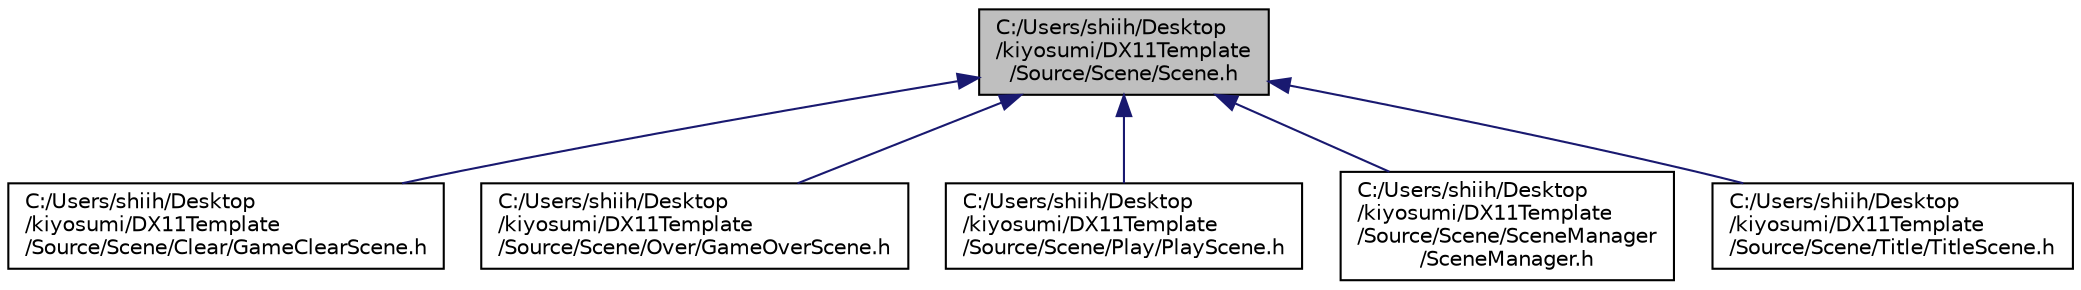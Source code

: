 digraph "C:/Users/shiih/Desktop/kiyosumi/DX11Template/Source/Scene/Scene.h"
{
 // LATEX_PDF_SIZE
  edge [fontname="Helvetica",fontsize="10",labelfontname="Helvetica",labelfontsize="10"];
  node [fontname="Helvetica",fontsize="10",shape=record];
  Node1 [label="C:/Users/shiih/Desktop\l/kiyosumi/DX11Template\l/Source/Scene/Scene.h",height=0.2,width=0.4,color="black", fillcolor="grey75", style="filled", fontcolor="black",tooltip="シーンの親"];
  Node1 -> Node2 [dir="back",color="midnightblue",fontsize="10",style="solid",fontname="Helvetica"];
  Node2 [label="C:/Users/shiih/Desktop\l/kiyosumi/DX11Template\l/Source/Scene/Clear/GameClearScene.h",height=0.2,width=0.4,color="black", fillcolor="white", style="filled",URL="$_game_clear_scene_8h_source.html",tooltip=" "];
  Node1 -> Node3 [dir="back",color="midnightblue",fontsize="10",style="solid",fontname="Helvetica"];
  Node3 [label="C:/Users/shiih/Desktop\l/kiyosumi/DX11Template\l/Source/Scene/Over/GameOverScene.h",height=0.2,width=0.4,color="black", fillcolor="white", style="filled",URL="$_game_over_scene_8h_source.html",tooltip=" "];
  Node1 -> Node4 [dir="back",color="midnightblue",fontsize="10",style="solid",fontname="Helvetica"];
  Node4 [label="C:/Users/shiih/Desktop\l/kiyosumi/DX11Template\l/Source/Scene/Play/PlayScene.h",height=0.2,width=0.4,color="black", fillcolor="white", style="filled",URL="$_play_scene_8h_source.html",tooltip=" "];
  Node1 -> Node5 [dir="back",color="midnightblue",fontsize="10",style="solid",fontname="Helvetica"];
  Node5 [label="C:/Users/shiih/Desktop\l/kiyosumi/DX11Template\l/Source/Scene/SceneManager\l/SceneManager.h",height=0.2,width=0.4,color="black", fillcolor="white", style="filled",URL="$_scene_manager_8h_source.html",tooltip=" "];
  Node1 -> Node6 [dir="back",color="midnightblue",fontsize="10",style="solid",fontname="Helvetica"];
  Node6 [label="C:/Users/shiih/Desktop\l/kiyosumi/DX11Template\l/Source/Scene/Title/TitleScene.h",height=0.2,width=0.4,color="black", fillcolor="white", style="filled",URL="$_title_scene_8h_source.html",tooltip=" "];
}
